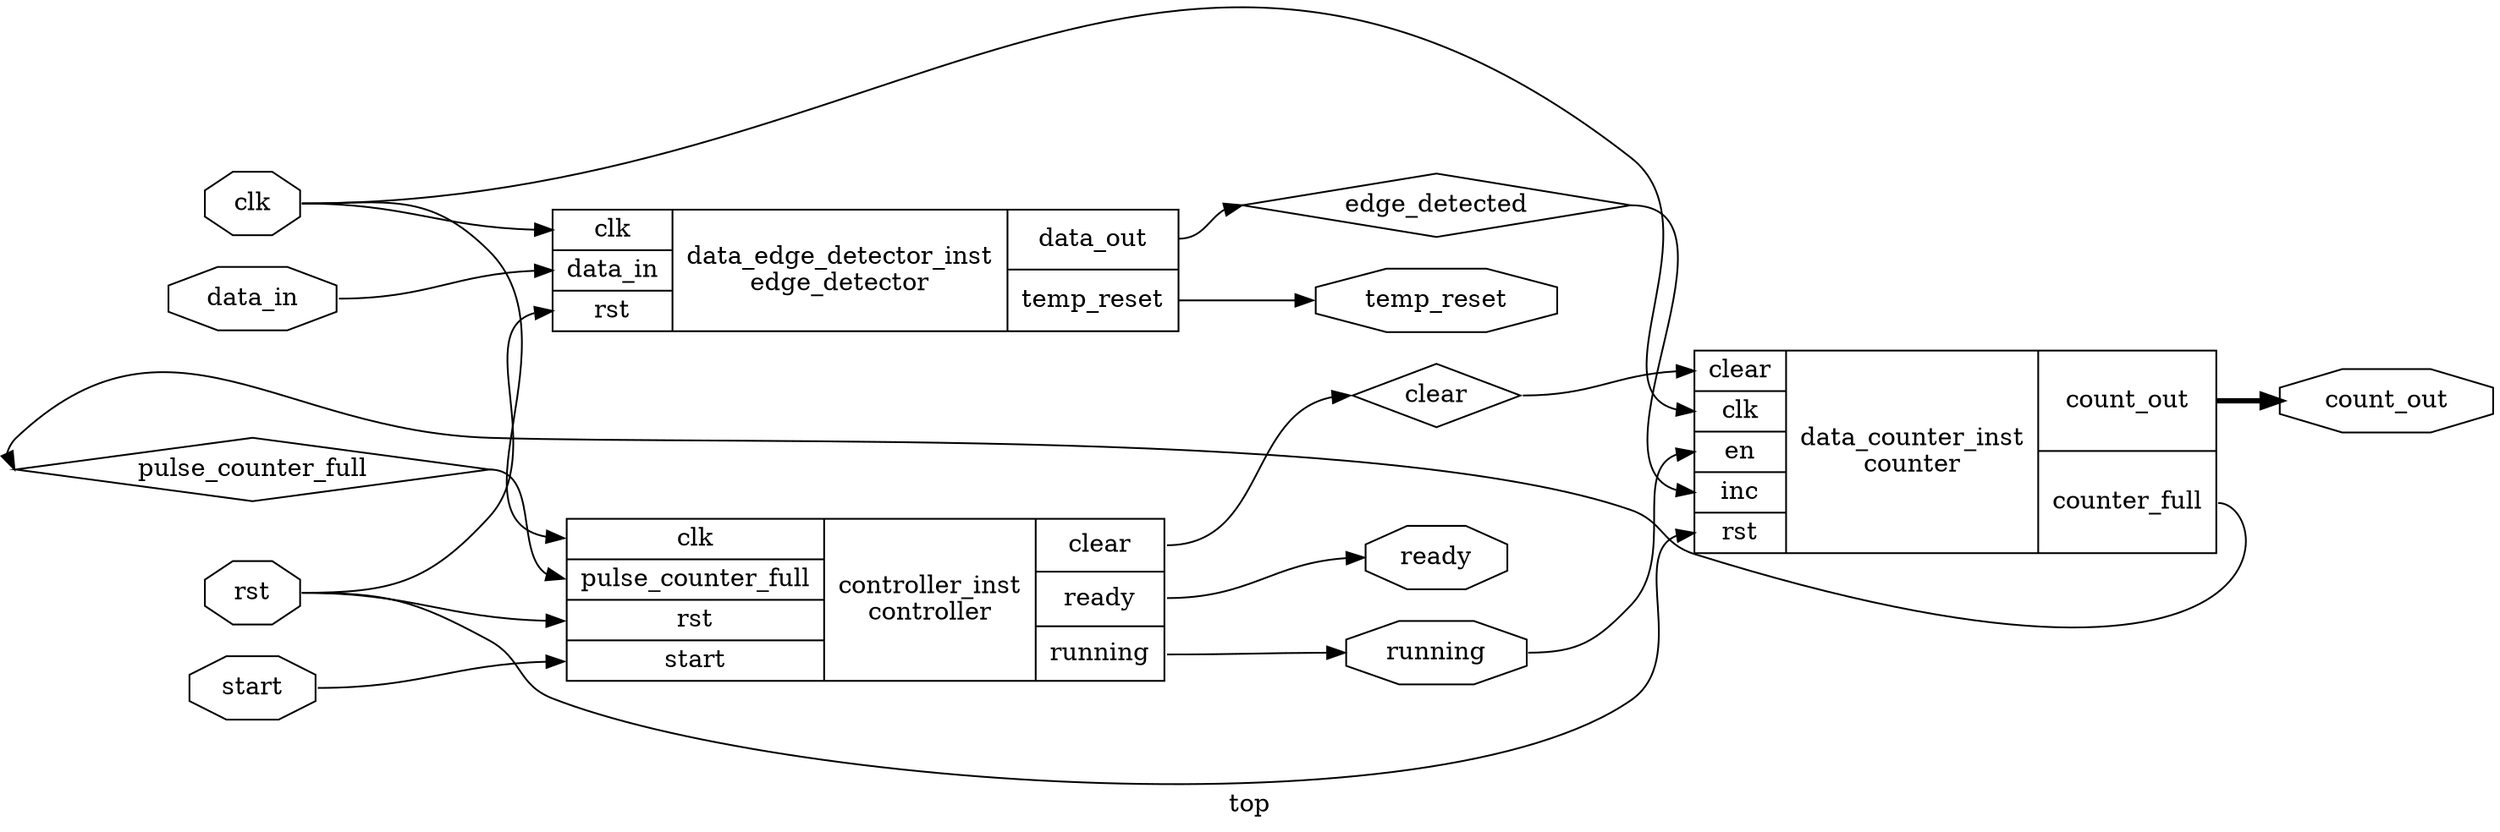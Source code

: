 digraph "top" {
label="top";
rankdir="LR";
remincross=true;
n1 [ shape=diamond, label="pulse_counter_full", color="black", fontcolor="black" ];
n2 [ shape=diamond, label="edge_detected", color="black", fontcolor="black" ];
n3 [ shape=diamond, label="clear", color="black", fontcolor="black" ];
n4 [ shape=octagon, label="count_out", color="black", fontcolor="black" ];
n5 [ shape=octagon, label="temp_reset", color="black", fontcolor="black" ];
n6 [ shape=octagon, label="running", color="black", fontcolor="black" ];
n7 [ shape=octagon, label="ready", color="black", fontcolor="black" ];
n8 [ shape=octagon, label="start", color="black", fontcolor="black" ];
n9 [ shape=octagon, label="data_in", color="black", fontcolor="black" ];
n10 [ shape=octagon, label="rst", color="black", fontcolor="black" ];
n11 [ shape=octagon, label="clk", color="black", fontcolor="black" ];
c15 [ shape=record, label="{{<p3> clear|<p11> clk|<p12> en|<p13> inc|<p10> rst}|data_counter_inst\ncounter|{<p4> count_out|<p14> counter_full}}",  ];
c17 [ shape=record, label="{{<p11> clk|<p9> data_in|<p10> rst}|data_edge_detector_inst\nedge_detector|{<p16> data_out|<p5> temp_reset}}",  ];
c18 [ shape=record, label="{{<p11> clk|<p1> pulse_counter_full|<p10> rst|<p8> start}|controller_inst\ncontroller|{<p3> clear|<p7> ready|<p6> running}}",  ];
c15:p14:e -> n1:w [color="black", fontcolor="black", label=""];
n1:e -> c18:p1:w [color="black", fontcolor="black", label=""];
n10:e -> c15:p10:w [color="black", fontcolor="black", label=""];
n10:e -> c17:p10:w [color="black", fontcolor="black", label=""];
n10:e -> c18:p10:w [color="black", fontcolor="black", label=""];
n11:e -> c15:p11:w [color="black", fontcolor="black", label=""];
n11:e -> c17:p11:w [color="black", fontcolor="black", label=""];
n11:e -> c18:p11:w [color="black", fontcolor="black", label=""];
c17:p16:e -> n2:w [color="black", fontcolor="black", label=""];
n2:e -> c15:p13:w [color="black", fontcolor="black", label=""];
c18:p3:e -> n3:w [color="black", fontcolor="black", label=""];
n3:e -> c15:p3:w [color="black", fontcolor="black", label=""];
c15:p4:e -> n4:w [color="black", fontcolor="black", style="setlinewidth(3)", label=""];
c17:p5:e -> n5:w [color="black", fontcolor="black", label=""];
c18:p6:e -> n6:w [color="black", fontcolor="black", label=""];
n6:e -> c15:p12:w [color="black", fontcolor="black", label=""];
c18:p7:e -> n7:w [color="black", fontcolor="black", label=""];
n8:e -> c18:p8:w [color="black", fontcolor="black", label=""];
n9:e -> c17:p9:w [color="black", fontcolor="black", label=""];
}
